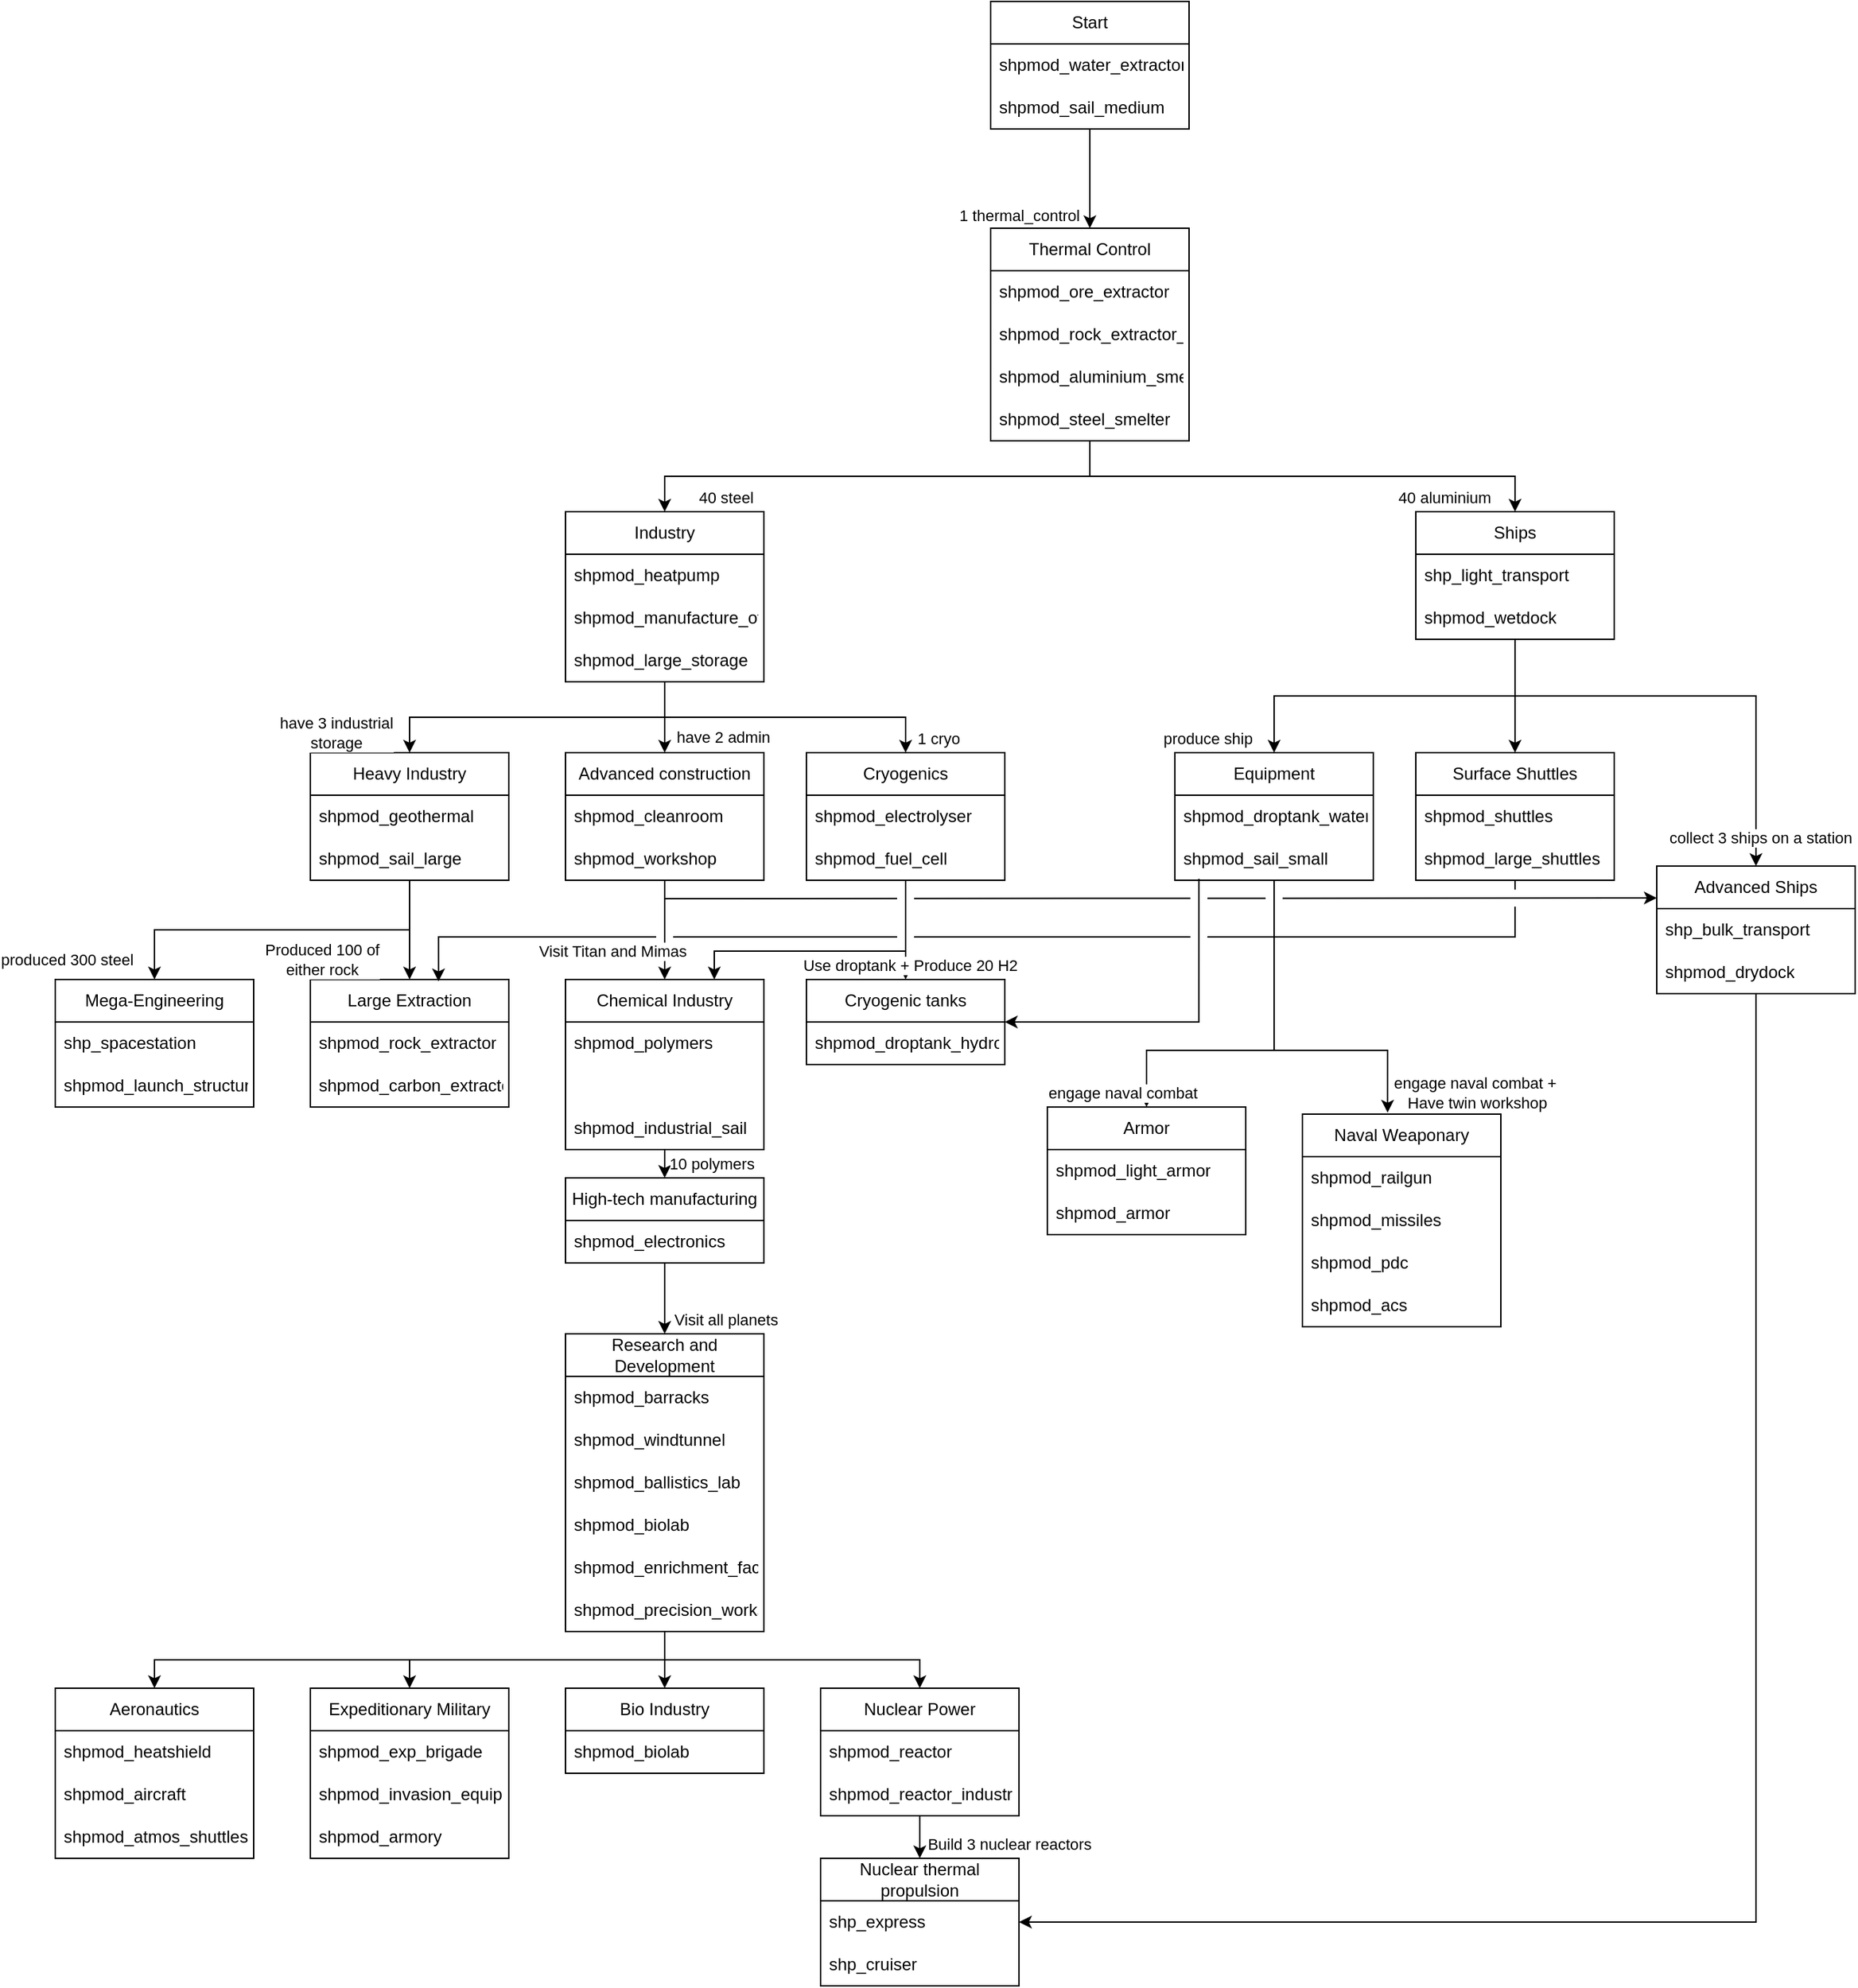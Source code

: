 <mxfile version="24.7.8">
  <diagram name="Page-1" id="sICohbgbsp6g4xrvPl1Z">
    <mxGraphModel dx="2282" dy="1473" grid="1" gridSize="10" guides="1" tooltips="1" connect="1" arrows="1" fold="1" page="1" pageScale="1" pageWidth="1654" pageHeight="2336" math="0" shadow="0">
      <root>
        <mxCell id="0" />
        <mxCell id="1" parent="0" />
        <mxCell id="keFB2HzAeQSh-l3yCjFL-50" style="edgeStyle=orthogonalEdgeStyle;rounded=0;orthogonalLoop=1;jettySize=auto;html=1;exitX=0.5;exitY=1;exitDx=0;exitDy=0;entryX=0.5;entryY=0;entryDx=0;entryDy=0;" parent="1" source="keFB2HzAeQSh-l3yCjFL-22" target="keFB2HzAeQSh-l3yCjFL-46" edge="1">
          <mxGeometry relative="1" as="geometry" />
        </mxCell>
        <mxCell id="keFB2HzAeQSh-l3yCjFL-109" style="edgeStyle=orthogonalEdgeStyle;rounded=0;orthogonalLoop=1;jettySize=auto;html=1;exitX=0.5;exitY=1;exitDx=0;exitDy=0;entryX=0.75;entryY=0;entryDx=0;entryDy=0;" parent="1" source="keFB2HzAeQSh-l3yCjFL-22" target="keFB2HzAeQSh-l3yCjFL-90" edge="1">
          <mxGeometry relative="1" as="geometry">
            <Array as="points">
              <mxPoint x="760" y="710" />
              <mxPoint x="625" y="710" />
            </Array>
          </mxGeometry>
        </mxCell>
        <mxCell id="keFB2HzAeQSh-l3yCjFL-52" style="edgeStyle=orthogonalEdgeStyle;rounded=0;orthogonalLoop=1;jettySize=auto;html=1;exitX=0.121;exitY=0.967;exitDx=0;exitDy=0;entryX=1;entryY=0.5;entryDx=0;entryDy=0;jumpStyle=gap;jumpSize=12;exitPerimeter=0;" parent="1" source="keFB2HzAeQSh-l3yCjFL-40" target="keFB2HzAeQSh-l3yCjFL-46" edge="1">
          <mxGeometry relative="1" as="geometry" />
        </mxCell>
        <mxCell id="keFB2HzAeQSh-l3yCjFL-80" style="edgeStyle=orthogonalEdgeStyle;rounded=0;orthogonalLoop=1;jettySize=auto;html=1;exitX=0.5;exitY=1;exitDx=0;exitDy=0;entryX=0.429;entryY=-0.007;entryDx=0;entryDy=0;entryPerimeter=0;" parent="1" source="keFB2HzAeQSh-l3yCjFL-37" target="keFB2HzAeQSh-l3yCjFL-67" edge="1">
          <mxGeometry relative="1" as="geometry">
            <Array as="points">
              <mxPoint x="1020" y="780" />
              <mxPoint x="1100" y="780" />
            </Array>
          </mxGeometry>
        </mxCell>
        <mxCell id="keFB2HzAeQSh-l3yCjFL-20" style="edgeStyle=orthogonalEdgeStyle;rounded=0;orthogonalLoop=1;jettySize=auto;html=1;exitX=0.5;exitY=1;exitDx=0;exitDy=0;entryX=0.5;entryY=0;entryDx=0;entryDy=0;" parent="1" source="keFB2HzAeQSh-l3yCjFL-2" target="keFB2HzAeQSh-l3yCjFL-11" edge="1">
          <mxGeometry relative="1" as="geometry" />
        </mxCell>
        <mxCell id="keFB2HzAeQSh-l3yCjFL-21" style="edgeStyle=orthogonalEdgeStyle;rounded=0;orthogonalLoop=1;jettySize=auto;html=1;exitX=0.5;exitY=1;exitDx=0;exitDy=0;entryX=0.5;entryY=0;entryDx=0;entryDy=0;" parent="1" source="keFB2HzAeQSh-l3yCjFL-2" target="keFB2HzAeQSh-l3yCjFL-16" edge="1">
          <mxGeometry relative="1" as="geometry" />
        </mxCell>
        <mxCell id="keFB2HzAeQSh-l3yCjFL-2" value="&lt;div&gt;Thermal Control&lt;/div&gt;" style="swimlane;fontStyle=0;childLayout=stackLayout;horizontal=1;startSize=30;horizontalStack=0;resizeParent=1;resizeParentMax=0;resizeLast=0;collapsible=1;marginBottom=0;whiteSpace=wrap;html=1;" parent="1" vertex="1">
          <mxGeometry x="820" y="200" width="140" height="150" as="geometry" />
        </mxCell>
        <mxCell id="keFB2HzAeQSh-l3yCjFL-3" value="shpmod_ore_extractor" style="text;strokeColor=none;fillColor=none;align=left;verticalAlign=middle;spacingLeft=4;spacingRight=4;overflow=hidden;points=[[0,0.5],[1,0.5]];portConstraint=eastwest;rotatable=0;whiteSpace=wrap;html=1;" parent="keFB2HzAeQSh-l3yCjFL-2" vertex="1">
          <mxGeometry y="30" width="140" height="30" as="geometry" />
        </mxCell>
        <mxCell id="keFB2HzAeQSh-l3yCjFL-4" value="shpmod_rock_extractor_primitive" style="text;strokeColor=none;fillColor=none;align=left;verticalAlign=middle;spacingLeft=4;spacingRight=4;overflow=hidden;points=[[0,0.5],[1,0.5]];portConstraint=eastwest;rotatable=0;whiteSpace=wrap;html=1;" parent="keFB2HzAeQSh-l3yCjFL-2" vertex="1">
          <mxGeometry y="60" width="140" height="30" as="geometry" />
        </mxCell>
        <mxCell id="keFB2HzAeQSh-l3yCjFL-5" value="shpmod_aluminium_smelter" style="text;strokeColor=none;fillColor=none;align=left;verticalAlign=middle;spacingLeft=4;spacingRight=4;overflow=hidden;points=[[0,0.5],[1,0.5]];portConstraint=eastwest;rotatable=0;whiteSpace=wrap;html=1;" parent="keFB2HzAeQSh-l3yCjFL-2" vertex="1">
          <mxGeometry y="90" width="140" height="30" as="geometry" />
        </mxCell>
        <mxCell id="keFB2HzAeQSh-l3yCjFL-15" value="shpmod_steel_smelter" style="text;strokeColor=none;fillColor=none;align=left;verticalAlign=middle;spacingLeft=4;spacingRight=4;overflow=hidden;points=[[0,0.5],[1,0.5]];portConstraint=eastwest;rotatable=0;whiteSpace=wrap;html=1;" parent="keFB2HzAeQSh-l3yCjFL-2" vertex="1">
          <mxGeometry y="120" width="140" height="30" as="geometry" />
        </mxCell>
        <mxCell id="keFB2HzAeQSh-l3yCjFL-10" style="edgeStyle=orthogonalEdgeStyle;rounded=0;orthogonalLoop=1;jettySize=auto;html=1;exitX=0.5;exitY=1;exitDx=0;exitDy=0;entryX=0.5;entryY=0;entryDx=0;entryDy=0;" parent="1" source="keFB2HzAeQSh-l3yCjFL-6" target="keFB2HzAeQSh-l3yCjFL-2" edge="1">
          <mxGeometry relative="1" as="geometry" />
        </mxCell>
        <mxCell id="9tYFpHOKv4lRxyuleGup-1" value="1 thermal_control" style="edgeLabel;html=1;align=center;verticalAlign=middle;resizable=0;points=[];" parent="keFB2HzAeQSh-l3yCjFL-10" vertex="1" connectable="0">
          <mxGeometry x="-0.335" relative="1" as="geometry">
            <mxPoint x="-50" y="37" as="offset" />
          </mxGeometry>
        </mxCell>
        <mxCell id="keFB2HzAeQSh-l3yCjFL-6" value="Start" style="swimlane;fontStyle=0;childLayout=stackLayout;horizontal=1;startSize=30;horizontalStack=0;resizeParent=1;resizeParentMax=0;resizeLast=0;collapsible=1;marginBottom=0;whiteSpace=wrap;html=1;" parent="1" vertex="1">
          <mxGeometry x="820" y="40" width="140" height="90" as="geometry" />
        </mxCell>
        <mxCell id="keFB2HzAeQSh-l3yCjFL-7" value="shpmod_water_extractor" style="text;strokeColor=none;fillColor=none;align=left;verticalAlign=middle;spacingLeft=4;spacingRight=4;overflow=hidden;points=[[0,0.5],[1,0.5]];portConstraint=eastwest;rotatable=0;whiteSpace=wrap;html=1;" parent="keFB2HzAeQSh-l3yCjFL-6" vertex="1">
          <mxGeometry y="30" width="140" height="30" as="geometry" />
        </mxCell>
        <mxCell id="keFB2HzAeQSh-l3yCjFL-8" value="shpmod_sail_medium" style="text;strokeColor=none;fillColor=none;align=left;verticalAlign=middle;spacingLeft=4;spacingRight=4;overflow=hidden;points=[[0,0.5],[1,0.5]];portConstraint=eastwest;rotatable=0;whiteSpace=wrap;html=1;" parent="keFB2HzAeQSh-l3yCjFL-6" vertex="1">
          <mxGeometry y="60" width="140" height="30" as="geometry" />
        </mxCell>
        <mxCell id="keFB2HzAeQSh-l3yCjFL-26" style="edgeStyle=orthogonalEdgeStyle;rounded=0;orthogonalLoop=1;jettySize=auto;html=1;exitX=0.5;exitY=1;exitDx=0;exitDy=0;entryX=0.5;entryY=0;entryDx=0;entryDy=0;" parent="1" source="keFB2HzAeQSh-l3yCjFL-11" target="keFB2HzAeQSh-l3yCjFL-22" edge="1">
          <mxGeometry relative="1" as="geometry" />
        </mxCell>
        <mxCell id="keFB2HzAeQSh-l3yCjFL-31" style="edgeStyle=orthogonalEdgeStyle;rounded=0;orthogonalLoop=1;jettySize=auto;html=1;exitX=0.5;exitY=1;exitDx=0;exitDy=0;entryX=0.5;entryY=0;entryDx=0;entryDy=0;" parent="1" source="keFB2HzAeQSh-l3yCjFL-11" target="keFB2HzAeQSh-l3yCjFL-27" edge="1">
          <mxGeometry relative="1" as="geometry" />
        </mxCell>
        <mxCell id="keFB2HzAeQSh-l3yCjFL-36" style="edgeStyle=orthogonalEdgeStyle;rounded=0;orthogonalLoop=1;jettySize=auto;html=1;exitX=0.5;exitY=1;exitDx=0;exitDy=0;entryX=0.5;entryY=0;entryDx=0;entryDy=0;" parent="1" source="keFB2HzAeQSh-l3yCjFL-11" target="keFB2HzAeQSh-l3yCjFL-32" edge="1">
          <mxGeometry relative="1" as="geometry" />
        </mxCell>
        <mxCell id="keFB2HzAeQSh-l3yCjFL-11" value="Industry" style="swimlane;fontStyle=0;childLayout=stackLayout;horizontal=1;startSize=30;horizontalStack=0;resizeParent=1;resizeParentMax=0;resizeLast=0;collapsible=1;marginBottom=0;whiteSpace=wrap;html=1;" parent="1" vertex="1">
          <mxGeometry x="520" y="400" width="140" height="120" as="geometry" />
        </mxCell>
        <mxCell id="keFB2HzAeQSh-l3yCjFL-12" value="shpmod_heatpump" style="text;strokeColor=none;fillColor=none;align=left;verticalAlign=middle;spacingLeft=4;spacingRight=4;overflow=hidden;points=[[0,0.5],[1,0.5]];portConstraint=eastwest;rotatable=0;whiteSpace=wrap;html=1;" parent="keFB2HzAeQSh-l3yCjFL-11" vertex="1">
          <mxGeometry y="30" width="140" height="30" as="geometry" />
        </mxCell>
        <mxCell id="keFB2HzAeQSh-l3yCjFL-13" value="shpmod_manufacture_offices" style="text;strokeColor=none;fillColor=none;align=left;verticalAlign=middle;spacingLeft=4;spacingRight=4;overflow=hidden;points=[[0,0.5],[1,0.5]];portConstraint=eastwest;rotatable=0;whiteSpace=wrap;html=1;" parent="keFB2HzAeQSh-l3yCjFL-11" vertex="1">
          <mxGeometry y="60" width="140" height="30" as="geometry" />
        </mxCell>
        <mxCell id="keFB2HzAeQSh-l3yCjFL-14" value="shpmod_large_storage" style="text;strokeColor=none;fillColor=none;align=left;verticalAlign=middle;spacingLeft=4;spacingRight=4;overflow=hidden;points=[[0,0.5],[1,0.5]];portConstraint=eastwest;rotatable=0;whiteSpace=wrap;html=1;" parent="keFB2HzAeQSh-l3yCjFL-11" vertex="1">
          <mxGeometry y="90" width="140" height="30" as="geometry" />
        </mxCell>
        <mxCell id="keFB2HzAeQSh-l3yCjFL-41" style="edgeStyle=orthogonalEdgeStyle;rounded=0;orthogonalLoop=1;jettySize=auto;html=1;exitX=0.5;exitY=1;exitDx=0;exitDy=0;entryX=0.5;entryY=0;entryDx=0;entryDy=0;" parent="1" source="keFB2HzAeQSh-l3yCjFL-16" target="keFB2HzAeQSh-l3yCjFL-37" edge="1">
          <mxGeometry relative="1" as="geometry" />
        </mxCell>
        <mxCell id="keFB2HzAeQSh-l3yCjFL-45" style="edgeStyle=orthogonalEdgeStyle;rounded=0;orthogonalLoop=1;jettySize=auto;html=1;exitX=0.5;exitY=1;exitDx=0;exitDy=0;entryX=0.5;entryY=0;entryDx=0;entryDy=0;" parent="1" source="keFB2HzAeQSh-l3yCjFL-16" target="keFB2HzAeQSh-l3yCjFL-42" edge="1">
          <mxGeometry relative="1" as="geometry" />
        </mxCell>
        <mxCell id="keFB2HzAeQSh-l3yCjFL-56" style="edgeStyle=orthogonalEdgeStyle;rounded=0;orthogonalLoop=1;jettySize=auto;html=1;exitX=0.5;exitY=1;exitDx=0;exitDy=0;entryX=0.5;entryY=0;entryDx=0;entryDy=0;" parent="1" source="keFB2HzAeQSh-l3yCjFL-16" target="keFB2HzAeQSh-l3yCjFL-53" edge="1">
          <mxGeometry relative="1" as="geometry">
            <Array as="points">
              <mxPoint x="1190" y="530" />
              <mxPoint x="1360" y="530" />
            </Array>
          </mxGeometry>
        </mxCell>
        <mxCell id="keFB2HzAeQSh-l3yCjFL-16" value="Ships" style="swimlane;fontStyle=0;childLayout=stackLayout;horizontal=1;startSize=30;horizontalStack=0;resizeParent=1;resizeParentMax=0;resizeLast=0;collapsible=1;marginBottom=0;whiteSpace=wrap;html=1;" parent="1" vertex="1">
          <mxGeometry x="1120" y="400" width="140" height="90" as="geometry" />
        </mxCell>
        <mxCell id="keFB2HzAeQSh-l3yCjFL-17" value="shp_light_transport" style="text;strokeColor=none;fillColor=none;align=left;verticalAlign=middle;spacingLeft=4;spacingRight=4;overflow=hidden;points=[[0,0.5],[1,0.5]];portConstraint=eastwest;rotatable=0;whiteSpace=wrap;html=1;" parent="keFB2HzAeQSh-l3yCjFL-16" vertex="1">
          <mxGeometry y="30" width="140" height="30" as="geometry" />
        </mxCell>
        <mxCell id="keFB2HzAeQSh-l3yCjFL-18" value="shpmod_wetdock" style="text;strokeColor=none;fillColor=none;align=left;verticalAlign=middle;spacingLeft=4;spacingRight=4;overflow=hidden;points=[[0,0.5],[1,0.5]];portConstraint=eastwest;rotatable=0;whiteSpace=wrap;html=1;" parent="keFB2HzAeQSh-l3yCjFL-16" vertex="1">
          <mxGeometry y="60" width="140" height="30" as="geometry" />
        </mxCell>
        <mxCell id="keFB2HzAeQSh-l3yCjFL-22" value="Cryogenics" style="swimlane;fontStyle=0;childLayout=stackLayout;horizontal=1;startSize=30;horizontalStack=0;resizeParent=1;resizeParentMax=0;resizeLast=0;collapsible=1;marginBottom=0;whiteSpace=wrap;html=1;" parent="1" vertex="1">
          <mxGeometry x="690" y="570" width="140" height="90" as="geometry" />
        </mxCell>
        <mxCell id="keFB2HzAeQSh-l3yCjFL-23" value="shpmod_electrolyser" style="text;strokeColor=none;fillColor=none;align=left;verticalAlign=middle;spacingLeft=4;spacingRight=4;overflow=hidden;points=[[0,0.5],[1,0.5]];portConstraint=eastwest;rotatable=0;whiteSpace=wrap;html=1;" parent="keFB2HzAeQSh-l3yCjFL-22" vertex="1">
          <mxGeometry y="30" width="140" height="30" as="geometry" />
        </mxCell>
        <mxCell id="keFB2HzAeQSh-l3yCjFL-24" value="shpmod_fuel_cell" style="text;strokeColor=none;fillColor=none;align=left;verticalAlign=middle;spacingLeft=4;spacingRight=4;overflow=hidden;points=[[0,0.5],[1,0.5]];portConstraint=eastwest;rotatable=0;whiteSpace=wrap;html=1;" parent="keFB2HzAeQSh-l3yCjFL-22" vertex="1">
          <mxGeometry y="60" width="140" height="30" as="geometry" />
        </mxCell>
        <mxCell id="keFB2HzAeQSh-l3yCjFL-95" style="edgeStyle=orthogonalEdgeStyle;rounded=0;orthogonalLoop=1;jettySize=auto;html=1;exitX=0.5;exitY=1;exitDx=0;exitDy=0;" parent="1" source="keFB2HzAeQSh-l3yCjFL-27" target="keFB2HzAeQSh-l3yCjFL-90" edge="1">
          <mxGeometry relative="1" as="geometry" />
        </mxCell>
        <mxCell id="keFB2HzAeQSh-l3yCjFL-110" style="edgeStyle=orthogonalEdgeStyle;rounded=0;orthogonalLoop=1;jettySize=auto;html=1;exitX=0.5;exitY=1;exitDx=0;exitDy=0;entryX=0;entryY=0.25;entryDx=0;entryDy=0;jumpSize=12;jumpStyle=gap;" parent="1" source="keFB2HzAeQSh-l3yCjFL-27" target="keFB2HzAeQSh-l3yCjFL-53" edge="1">
          <mxGeometry relative="1" as="geometry">
            <Array as="points">
              <mxPoint x="590" y="673" />
              <mxPoint x="975" y="673" />
            </Array>
          </mxGeometry>
        </mxCell>
        <mxCell id="keFB2HzAeQSh-l3yCjFL-27" value="Advanced construction" style="swimlane;fontStyle=0;childLayout=stackLayout;horizontal=1;startSize=30;horizontalStack=0;resizeParent=1;resizeParentMax=0;resizeLast=0;collapsible=1;marginBottom=0;whiteSpace=wrap;html=1;" parent="1" vertex="1">
          <mxGeometry x="520" y="570" width="140" height="90" as="geometry" />
        </mxCell>
        <mxCell id="keFB2HzAeQSh-l3yCjFL-28" value="shpmod_cleanroom" style="text;strokeColor=none;fillColor=none;align=left;verticalAlign=middle;spacingLeft=4;spacingRight=4;overflow=hidden;points=[[0,0.5],[1,0.5]];portConstraint=eastwest;rotatable=0;whiteSpace=wrap;html=1;" parent="keFB2HzAeQSh-l3yCjFL-27" vertex="1">
          <mxGeometry y="30" width="140" height="30" as="geometry" />
        </mxCell>
        <mxCell id="keFB2HzAeQSh-l3yCjFL-29" value="shpmod_workshop" style="text;strokeColor=none;fillColor=none;align=left;verticalAlign=middle;spacingLeft=4;spacingRight=4;overflow=hidden;points=[[0,0.5],[1,0.5]];portConstraint=eastwest;rotatable=0;whiteSpace=wrap;html=1;" parent="keFB2HzAeQSh-l3yCjFL-27" vertex="1">
          <mxGeometry y="60" width="140" height="30" as="geometry" />
        </mxCell>
        <mxCell id="keFB2HzAeQSh-l3yCjFL-102" style="edgeStyle=orthogonalEdgeStyle;rounded=0;orthogonalLoop=1;jettySize=auto;html=1;exitX=0.5;exitY=1;exitDx=0;exitDy=0;entryX=0.5;entryY=0;entryDx=0;entryDy=0;" parent="1" source="keFB2HzAeQSh-l3yCjFL-32" target="keFB2HzAeQSh-l3yCjFL-99" edge="1">
          <mxGeometry relative="1" as="geometry" />
        </mxCell>
        <mxCell id="keFB2HzAeQSh-l3yCjFL-106" style="edgeStyle=orthogonalEdgeStyle;rounded=0;orthogonalLoop=1;jettySize=auto;html=1;exitX=0.5;exitY=1;exitDx=0;exitDy=0;entryX=0.5;entryY=0;entryDx=0;entryDy=0;" parent="1" source="keFB2HzAeQSh-l3yCjFL-32" target="keFB2HzAeQSh-l3yCjFL-103" edge="1">
          <mxGeometry relative="1" as="geometry" />
        </mxCell>
        <mxCell id="keFB2HzAeQSh-l3yCjFL-32" value="Heavy Industry" style="swimlane;fontStyle=0;childLayout=stackLayout;horizontal=1;startSize=30;horizontalStack=0;resizeParent=1;resizeParentMax=0;resizeLast=0;collapsible=1;marginBottom=0;whiteSpace=wrap;html=1;" parent="1" vertex="1">
          <mxGeometry x="340" y="570" width="140" height="90" as="geometry" />
        </mxCell>
        <mxCell id="keFB2HzAeQSh-l3yCjFL-33" value="shpmod_geothermal" style="text;strokeColor=none;fillColor=none;align=left;verticalAlign=middle;spacingLeft=4;spacingRight=4;overflow=hidden;points=[[0,0.5],[1,0.5]];portConstraint=eastwest;rotatable=0;whiteSpace=wrap;html=1;" parent="keFB2HzAeQSh-l3yCjFL-32" vertex="1">
          <mxGeometry y="30" width="140" height="30" as="geometry" />
        </mxCell>
        <mxCell id="keFB2HzAeQSh-l3yCjFL-34" value="shpmod_sail_large" style="text;strokeColor=none;fillColor=none;align=left;verticalAlign=middle;spacingLeft=4;spacingRight=4;overflow=hidden;points=[[0,0.5],[1,0.5]];portConstraint=eastwest;rotatable=0;whiteSpace=wrap;html=1;" parent="keFB2HzAeQSh-l3yCjFL-32" vertex="1">
          <mxGeometry y="60" width="140" height="30" as="geometry" />
        </mxCell>
        <mxCell id="keFB2HzAeQSh-l3yCjFL-37" value="Equipment" style="swimlane;fontStyle=0;childLayout=stackLayout;horizontal=1;startSize=30;horizontalStack=0;resizeParent=1;resizeParentMax=0;resizeLast=0;collapsible=1;marginBottom=0;whiteSpace=wrap;html=1;" parent="1" vertex="1">
          <mxGeometry x="950" y="570" width="140" height="90" as="geometry">
            <mxRectangle x="610" y="590" width="100" height="30" as="alternateBounds" />
          </mxGeometry>
        </mxCell>
        <mxCell id="keFB2HzAeQSh-l3yCjFL-38" value="shpmod_droptank_water" style="text;strokeColor=none;fillColor=none;align=left;verticalAlign=middle;spacingLeft=4;spacingRight=4;overflow=hidden;points=[[0,0.5],[1,0.5]];portConstraint=eastwest;rotatable=0;whiteSpace=wrap;html=1;" parent="keFB2HzAeQSh-l3yCjFL-37" vertex="1">
          <mxGeometry y="30" width="140" height="30" as="geometry" />
        </mxCell>
        <mxCell id="keFB2HzAeQSh-l3yCjFL-40" value="shpmod_sail_small" style="text;strokeColor=none;fillColor=none;align=left;verticalAlign=middle;spacingLeft=4;spacingRight=4;overflow=hidden;points=[[0,0.5],[1,0.5]];portConstraint=eastwest;rotatable=0;whiteSpace=wrap;html=1;" parent="keFB2HzAeQSh-l3yCjFL-37" vertex="1">
          <mxGeometry y="60" width="140" height="30" as="geometry" />
        </mxCell>
        <mxCell id="keFB2HzAeQSh-l3yCjFL-42" value="Surface Shuttles" style="swimlane;fontStyle=0;childLayout=stackLayout;horizontal=1;startSize=30;horizontalStack=0;resizeParent=1;resizeParentMax=0;resizeLast=0;collapsible=1;marginBottom=0;whiteSpace=wrap;html=1;" parent="1" vertex="1">
          <mxGeometry x="1120" y="570" width="140" height="90" as="geometry" />
        </mxCell>
        <mxCell id="keFB2HzAeQSh-l3yCjFL-43" value="shpmod_shuttles" style="text;strokeColor=none;fillColor=none;align=left;verticalAlign=middle;spacingLeft=4;spacingRight=4;overflow=hidden;points=[[0,0.5],[1,0.5]];portConstraint=eastwest;rotatable=0;whiteSpace=wrap;html=1;" parent="keFB2HzAeQSh-l3yCjFL-42" vertex="1">
          <mxGeometry y="30" width="140" height="30" as="geometry" />
        </mxCell>
        <mxCell id="aCe4N9a8sD5g56wQnAs4-1" value="shpmod_large_shuttles" style="text;strokeColor=none;fillColor=none;align=left;verticalAlign=middle;spacingLeft=4;spacingRight=4;overflow=hidden;points=[[0,0.5],[1,0.5]];portConstraint=eastwest;rotatable=0;whiteSpace=wrap;html=1;" parent="keFB2HzAeQSh-l3yCjFL-42" vertex="1">
          <mxGeometry y="60" width="140" height="30" as="geometry" />
        </mxCell>
        <mxCell id="keFB2HzAeQSh-l3yCjFL-46" value="Cryogenic tanks" style="swimlane;fontStyle=0;childLayout=stackLayout;horizontal=1;startSize=30;horizontalStack=0;resizeParent=1;resizeParentMax=0;resizeLast=0;collapsible=1;marginBottom=0;whiteSpace=wrap;html=1;" parent="1" vertex="1">
          <mxGeometry x="690" y="730" width="140" height="60" as="geometry" />
        </mxCell>
        <mxCell id="keFB2HzAeQSh-l3yCjFL-49" value="shpmod_droptank_hydrogen" style="text;strokeColor=none;fillColor=none;align=left;verticalAlign=middle;spacingLeft=4;spacingRight=4;overflow=hidden;points=[[0,0.5],[1,0.5]];portConstraint=eastwest;rotatable=0;whiteSpace=wrap;html=1;" parent="keFB2HzAeQSh-l3yCjFL-46" vertex="1">
          <mxGeometry y="30" width="140" height="30" as="geometry" />
        </mxCell>
        <mxCell id="keFB2HzAeQSh-l3yCjFL-137" style="edgeStyle=orthogonalEdgeStyle;rounded=0;orthogonalLoop=1;jettySize=auto;html=1;exitX=0.5;exitY=1;exitDx=0;exitDy=0;entryX=1;entryY=0.5;entryDx=0;entryDy=0;" parent="1" source="keFB2HzAeQSh-l3yCjFL-53" target="keFB2HzAeQSh-l3yCjFL-113" edge="1">
          <mxGeometry relative="1" as="geometry">
            <mxPoint x="1310" y="1071.791" as="targetPoint" />
          </mxGeometry>
        </mxCell>
        <mxCell id="keFB2HzAeQSh-l3yCjFL-53" value="Advanced Ships" style="swimlane;fontStyle=0;childLayout=stackLayout;horizontal=1;startSize=30;horizontalStack=0;resizeParent=1;resizeParentMax=0;resizeLast=0;collapsible=1;marginBottom=0;whiteSpace=wrap;html=1;" parent="1" vertex="1">
          <mxGeometry x="1290" y="650" width="140" height="90" as="geometry" />
        </mxCell>
        <mxCell id="keFB2HzAeQSh-l3yCjFL-54" value="shp_bulk_transport" style="text;strokeColor=none;fillColor=none;align=left;verticalAlign=middle;spacingLeft=4;spacingRight=4;overflow=hidden;points=[[0,0.5],[1,0.5]];portConstraint=eastwest;rotatable=0;whiteSpace=wrap;html=1;" parent="keFB2HzAeQSh-l3yCjFL-53" vertex="1">
          <mxGeometry y="30" width="140" height="30" as="geometry" />
        </mxCell>
        <mxCell id="keFB2HzAeQSh-l3yCjFL-55" value="shpmod_drydock" style="text;strokeColor=none;fillColor=none;align=left;verticalAlign=middle;spacingLeft=4;spacingRight=4;overflow=hidden;points=[[0,0.5],[1,0.5]];portConstraint=eastwest;rotatable=0;whiteSpace=wrap;html=1;" parent="keFB2HzAeQSh-l3yCjFL-53" vertex="1">
          <mxGeometry y="60" width="140" height="30" as="geometry" />
        </mxCell>
        <mxCell id="keFB2HzAeQSh-l3yCjFL-58" value="Aeronautics" style="swimlane;fontStyle=0;childLayout=stackLayout;horizontal=1;startSize=30;horizontalStack=0;resizeParent=1;resizeParentMax=0;resizeLast=0;collapsible=1;marginBottom=0;whiteSpace=wrap;html=1;" parent="1" vertex="1">
          <mxGeometry x="160" y="1230" width="140" height="120" as="geometry" />
        </mxCell>
        <mxCell id="keFB2HzAeQSh-l3yCjFL-59" value="shpmod_heatshield" style="text;strokeColor=none;fillColor=none;align=left;verticalAlign=middle;spacingLeft=4;spacingRight=4;overflow=hidden;points=[[0,0.5],[1,0.5]];portConstraint=eastwest;rotatable=0;whiteSpace=wrap;html=1;" parent="keFB2HzAeQSh-l3yCjFL-58" vertex="1">
          <mxGeometry y="30" width="140" height="30" as="geometry" />
        </mxCell>
        <mxCell id="keFB2HzAeQSh-l3yCjFL-60" value="shpmod_aircraft" style="text;strokeColor=none;fillColor=none;align=left;verticalAlign=middle;spacingLeft=4;spacingRight=4;overflow=hidden;points=[[0,0.5],[1,0.5]];portConstraint=eastwest;rotatable=0;whiteSpace=wrap;html=1;" parent="keFB2HzAeQSh-l3yCjFL-58" vertex="1">
          <mxGeometry y="60" width="140" height="30" as="geometry" />
        </mxCell>
        <mxCell id="keFB2HzAeQSh-l3yCjFL-62" value="shpmod_atmos_shuttles" style="text;strokeColor=none;fillColor=none;align=left;verticalAlign=middle;spacingLeft=4;spacingRight=4;overflow=hidden;points=[[0,0.5],[1,0.5]];portConstraint=eastwest;rotatable=0;whiteSpace=wrap;html=1;" parent="keFB2HzAeQSh-l3yCjFL-58" vertex="1">
          <mxGeometry y="90" width="140" height="30" as="geometry" />
        </mxCell>
        <mxCell id="keFB2HzAeQSh-l3yCjFL-63" value="Expeditionary Military" style="swimlane;fontStyle=0;childLayout=stackLayout;horizontal=1;startSize=30;horizontalStack=0;resizeParent=1;resizeParentMax=0;resizeLast=0;collapsible=1;marginBottom=0;whiteSpace=wrap;html=1;" parent="1" vertex="1">
          <mxGeometry x="340" y="1230" width="140" height="120" as="geometry" />
        </mxCell>
        <mxCell id="keFB2HzAeQSh-l3yCjFL-64" value="shpmod_exp_brigade" style="text;strokeColor=none;fillColor=none;align=left;verticalAlign=middle;spacingLeft=4;spacingRight=4;overflow=hidden;points=[[0,0.5],[1,0.5]];portConstraint=eastwest;rotatable=0;whiteSpace=wrap;html=1;" parent="keFB2HzAeQSh-l3yCjFL-63" vertex="1">
          <mxGeometry y="30" width="140" height="30" as="geometry" />
        </mxCell>
        <mxCell id="keFB2HzAeQSh-l3yCjFL-65" value="shpmod_invasion_equipment" style="text;strokeColor=none;fillColor=none;align=left;verticalAlign=middle;spacingLeft=4;spacingRight=4;overflow=hidden;points=[[0,0.5],[1,0.5]];portConstraint=eastwest;rotatable=0;whiteSpace=wrap;html=1;" parent="keFB2HzAeQSh-l3yCjFL-63" vertex="1">
          <mxGeometry y="60" width="140" height="30" as="geometry" />
        </mxCell>
        <mxCell id="keFB2HzAeQSh-l3yCjFL-66" value="shpmod_armory" style="text;strokeColor=none;fillColor=none;align=left;verticalAlign=middle;spacingLeft=4;spacingRight=4;overflow=hidden;points=[[0,0.5],[1,0.5]];portConstraint=eastwest;rotatable=0;whiteSpace=wrap;html=1;" parent="keFB2HzAeQSh-l3yCjFL-63" vertex="1">
          <mxGeometry y="90" width="140" height="30" as="geometry" />
        </mxCell>
        <mxCell id="keFB2HzAeQSh-l3yCjFL-67" value="Naval Weaponary" style="swimlane;fontStyle=0;childLayout=stackLayout;horizontal=1;startSize=30;horizontalStack=0;resizeParent=1;resizeParentMax=0;resizeLast=0;collapsible=1;marginBottom=0;whiteSpace=wrap;html=1;" parent="1" vertex="1">
          <mxGeometry x="1040" y="825" width="140" height="150" as="geometry" />
        </mxCell>
        <mxCell id="keFB2HzAeQSh-l3yCjFL-68" value="shpmod_railgun" style="text;strokeColor=none;fillColor=none;align=left;verticalAlign=middle;spacingLeft=4;spacingRight=4;overflow=hidden;points=[[0,0.5],[1,0.5]];portConstraint=eastwest;rotatable=0;whiteSpace=wrap;html=1;" parent="keFB2HzAeQSh-l3yCjFL-67" vertex="1">
          <mxGeometry y="30" width="140" height="30" as="geometry" />
        </mxCell>
        <mxCell id="keFB2HzAeQSh-l3yCjFL-69" value="shpmod_missiles" style="text;strokeColor=none;fillColor=none;align=left;verticalAlign=middle;spacingLeft=4;spacingRight=4;overflow=hidden;points=[[0,0.5],[1,0.5]];portConstraint=eastwest;rotatable=0;whiteSpace=wrap;html=1;" parent="keFB2HzAeQSh-l3yCjFL-67" vertex="1">
          <mxGeometry y="60" width="140" height="30" as="geometry" />
        </mxCell>
        <mxCell id="keFB2HzAeQSh-l3yCjFL-70" value="shpmod_pdc" style="text;strokeColor=none;fillColor=none;align=left;verticalAlign=middle;spacingLeft=4;spacingRight=4;overflow=hidden;points=[[0,0.5],[1,0.5]];portConstraint=eastwest;rotatable=0;whiteSpace=wrap;html=1;" parent="keFB2HzAeQSh-l3yCjFL-67" vertex="1">
          <mxGeometry y="90" width="140" height="30" as="geometry" />
        </mxCell>
        <mxCell id="keFB2HzAeQSh-l3yCjFL-71" value="shpmod_acs" style="text;strokeColor=none;fillColor=none;align=left;verticalAlign=middle;spacingLeft=4;spacingRight=4;overflow=hidden;points=[[0,0.5],[1,0.5]];portConstraint=eastwest;rotatable=0;whiteSpace=wrap;html=1;" parent="keFB2HzAeQSh-l3yCjFL-67" vertex="1">
          <mxGeometry y="120" width="140" height="30" as="geometry" />
        </mxCell>
        <mxCell id="keFB2HzAeQSh-l3yCjFL-72" value="Armor" style="swimlane;fontStyle=0;childLayout=stackLayout;horizontal=1;startSize=30;horizontalStack=0;resizeParent=1;resizeParentMax=0;resizeLast=0;collapsible=1;marginBottom=0;whiteSpace=wrap;html=1;" parent="1" vertex="1">
          <mxGeometry x="860" y="820" width="140" height="90" as="geometry" />
        </mxCell>
        <mxCell id="keFB2HzAeQSh-l3yCjFL-73" value="shpmod_light_armor" style="text;strokeColor=none;fillColor=none;align=left;verticalAlign=middle;spacingLeft=4;spacingRight=4;overflow=hidden;points=[[0,0.5],[1,0.5]];portConstraint=eastwest;rotatable=0;whiteSpace=wrap;html=1;" parent="keFB2HzAeQSh-l3yCjFL-72" vertex="1">
          <mxGeometry y="30" width="140" height="30" as="geometry" />
        </mxCell>
        <mxCell id="keFB2HzAeQSh-l3yCjFL-74" value="shpmod_armor" style="text;strokeColor=none;fillColor=none;align=left;verticalAlign=middle;spacingLeft=4;spacingRight=4;overflow=hidden;points=[[0,0.5],[1,0.5]];portConstraint=eastwest;rotatable=0;whiteSpace=wrap;html=1;" parent="keFB2HzAeQSh-l3yCjFL-72" vertex="1">
          <mxGeometry y="60" width="140" height="30" as="geometry" />
        </mxCell>
        <mxCell id="keFB2HzAeQSh-l3yCjFL-123" style="edgeStyle=orthogonalEdgeStyle;rounded=0;orthogonalLoop=1;jettySize=auto;html=1;exitX=0.5;exitY=1;exitDx=0;exitDy=0;entryX=0.5;entryY=0;entryDx=0;entryDy=0;" parent="1" source="keFB2HzAeQSh-l3yCjFL-86" target="keFB2HzAeQSh-l3yCjFL-115" edge="1">
          <mxGeometry relative="1" as="geometry" />
        </mxCell>
        <mxCell id="keFB2HzAeQSh-l3yCjFL-86" value="High-tech manufacturing" style="swimlane;fontStyle=0;childLayout=stackLayout;horizontal=1;startSize=30;horizontalStack=0;resizeParent=1;resizeParentMax=0;resizeLast=0;collapsible=1;marginBottom=0;whiteSpace=wrap;html=1;" parent="1" vertex="1">
          <mxGeometry x="520" y="870" width="140" height="60" as="geometry" />
        </mxCell>
        <mxCell id="keFB2HzAeQSh-l3yCjFL-89" value="&lt;div&gt;shpmod_electronics&lt;/div&gt;" style="text;strokeColor=none;fillColor=none;align=left;verticalAlign=middle;spacingLeft=4;spacingRight=4;overflow=hidden;points=[[0,0.5],[1,0.5]];portConstraint=eastwest;rotatable=0;whiteSpace=wrap;html=1;" parent="keFB2HzAeQSh-l3yCjFL-86" vertex="1">
          <mxGeometry y="30" width="140" height="30" as="geometry" />
        </mxCell>
        <mxCell id="keFB2HzAeQSh-l3yCjFL-97" style="edgeStyle=orthogonalEdgeStyle;rounded=0;orthogonalLoop=1;jettySize=auto;html=1;exitX=0.5;exitY=1;exitDx=0;exitDy=0;entryX=0.5;entryY=0;entryDx=0;entryDy=0;" parent="1" source="keFB2HzAeQSh-l3yCjFL-90" target="keFB2HzAeQSh-l3yCjFL-86" edge="1">
          <mxGeometry relative="1" as="geometry" />
        </mxCell>
        <mxCell id="keFB2HzAeQSh-l3yCjFL-90" value="Chemical Industry" style="swimlane;fontStyle=0;childLayout=stackLayout;horizontal=1;startSize=30;horizontalStack=0;resizeParent=1;resizeParentMax=0;resizeLast=0;collapsible=1;marginBottom=0;whiteSpace=wrap;html=1;" parent="1" vertex="1">
          <mxGeometry x="520" y="730" width="140" height="120" as="geometry" />
        </mxCell>
        <mxCell id="keFB2HzAeQSh-l3yCjFL-91" value="shpmod_polymers" style="text;strokeColor=none;fillColor=none;align=left;verticalAlign=middle;spacingLeft=4;spacingRight=4;overflow=hidden;points=[[0,0.5],[1,0.5]];portConstraint=eastwest;rotatable=0;whiteSpace=wrap;html=1;" parent="keFB2HzAeQSh-l3yCjFL-90" vertex="1">
          <mxGeometry y="30" width="140" height="30" as="geometry" />
        </mxCell>
        <mxCell id="keFB2HzAeQSh-l3yCjFL-94" value="&lt;div style=&quot;line-height: 19px;&quot;&gt;&lt;span style=&quot;white-space: pre;&quot;&gt;&lt;font style=&quot;&quot; color=&quot;#ffffff&quot;&gt;shpmod_carbon_splitter&lt;/font&gt;&lt;/span&gt;&lt;br&gt;&lt;/div&gt;" style="text;strokeColor=none;fillColor=none;align=left;verticalAlign=middle;spacingLeft=4;spacingRight=4;overflow=hidden;points=[[0,0.5],[1,0.5]];portConstraint=eastwest;rotatable=0;whiteSpace=wrap;html=1;" parent="keFB2HzAeQSh-l3yCjFL-90" vertex="1">
          <mxGeometry y="60" width="140" height="30" as="geometry" />
        </mxCell>
        <mxCell id="keFB2HzAeQSh-l3yCjFL-140" value="shpmod_industrial_sail" style="text;strokeColor=none;fillColor=none;align=left;verticalAlign=middle;spacingLeft=4;spacingRight=4;overflow=hidden;points=[[0,0.5],[1,0.5]];portConstraint=eastwest;rotatable=0;whiteSpace=wrap;html=1;" parent="keFB2HzAeQSh-l3yCjFL-90" vertex="1">
          <mxGeometry y="90" width="140" height="30" as="geometry" />
        </mxCell>
        <mxCell id="keFB2HzAeQSh-l3yCjFL-99" value="Mega-Engineering" style="swimlane;fontStyle=0;childLayout=stackLayout;horizontal=1;startSize=30;horizontalStack=0;resizeParent=1;resizeParentMax=0;resizeLast=0;collapsible=1;marginBottom=0;whiteSpace=wrap;html=1;" parent="1" vertex="1">
          <mxGeometry x="160" y="730" width="140" height="90" as="geometry" />
        </mxCell>
        <mxCell id="keFB2HzAeQSh-l3yCjFL-100" value="shp_spacestation" style="text;strokeColor=none;fillColor=none;align=left;verticalAlign=middle;spacingLeft=4;spacingRight=4;overflow=hidden;points=[[0,0.5],[1,0.5]];portConstraint=eastwest;rotatable=0;whiteSpace=wrap;html=1;" parent="keFB2HzAeQSh-l3yCjFL-99" vertex="1">
          <mxGeometry y="30" width="140" height="30" as="geometry" />
        </mxCell>
        <mxCell id="keFB2HzAeQSh-l3yCjFL-101" value="shpmod_launch_structure" style="text;strokeColor=none;fillColor=none;align=left;verticalAlign=middle;spacingLeft=4;spacingRight=4;overflow=hidden;points=[[0,0.5],[1,0.5]];portConstraint=eastwest;rotatable=0;whiteSpace=wrap;html=1;" parent="keFB2HzAeQSh-l3yCjFL-99" vertex="1">
          <mxGeometry y="60" width="140" height="30" as="geometry" />
        </mxCell>
        <mxCell id="keFB2HzAeQSh-l3yCjFL-103" value="Large Extraction" style="swimlane;fontStyle=0;childLayout=stackLayout;horizontal=1;startSize=30;horizontalStack=0;resizeParent=1;resizeParentMax=0;resizeLast=0;collapsible=1;marginBottom=0;whiteSpace=wrap;html=1;" parent="1" vertex="1">
          <mxGeometry x="340" y="730" width="140" height="90" as="geometry" />
        </mxCell>
        <mxCell id="keFB2HzAeQSh-l3yCjFL-104" value="shpmod_rock_extractor" style="text;strokeColor=none;fillColor=none;align=left;verticalAlign=middle;spacingLeft=4;spacingRight=4;overflow=hidden;points=[[0,0.5],[1,0.5]];portConstraint=eastwest;rotatable=0;whiteSpace=wrap;html=1;" parent="keFB2HzAeQSh-l3yCjFL-103" vertex="1">
          <mxGeometry y="30" width="140" height="30" as="geometry" />
        </mxCell>
        <mxCell id="keFB2HzAeQSh-l3yCjFL-105" value="shpmod_carbon_extractor" style="text;strokeColor=none;fillColor=none;align=left;verticalAlign=middle;spacingLeft=4;spacingRight=4;overflow=hidden;points=[[0,0.5],[1,0.5]];portConstraint=eastwest;rotatable=0;whiteSpace=wrap;html=1;" parent="keFB2HzAeQSh-l3yCjFL-103" vertex="1">
          <mxGeometry y="60" width="140" height="30" as="geometry" />
        </mxCell>
        <mxCell id="keFB2HzAeQSh-l3yCjFL-82" style="edgeStyle=orthogonalEdgeStyle;rounded=0;orthogonalLoop=1;jettySize=auto;html=1;exitX=0.5;exitY=1;exitDx=0;exitDy=0;entryX=0.5;entryY=0;entryDx=0;entryDy=0;" parent="1" source="keFB2HzAeQSh-l3yCjFL-37" target="keFB2HzAeQSh-l3yCjFL-72" edge="1">
          <mxGeometry relative="1" as="geometry">
            <Array as="points">
              <mxPoint x="1020" y="780" />
              <mxPoint x="930" y="780" />
            </Array>
          </mxGeometry>
        </mxCell>
        <mxCell id="keFB2HzAeQSh-l3yCjFL-108" style="edgeStyle=orthogonalEdgeStyle;rounded=0;orthogonalLoop=1;jettySize=auto;html=1;exitX=0.5;exitY=1;exitDx=0;exitDy=0;entryX=0.646;entryY=0.015;entryDx=0;entryDy=0;entryPerimeter=0;jumpStyle=gap;jumpSize=12;" parent="1" source="keFB2HzAeQSh-l3yCjFL-42" target="keFB2HzAeQSh-l3yCjFL-103" edge="1">
          <mxGeometry relative="1" as="geometry">
            <mxPoint x="1110" y="680" as="targetPoint" />
            <Array as="points">
              <mxPoint x="1190" y="700" />
              <mxPoint x="430" y="700" />
            </Array>
          </mxGeometry>
        </mxCell>
        <mxCell id="keFB2HzAeQSh-l3yCjFL-112" value="Nuclear thermal propulsion" style="swimlane;fontStyle=0;childLayout=stackLayout;horizontal=1;startSize=30;horizontalStack=0;resizeParent=1;resizeParentMax=0;resizeLast=0;collapsible=1;marginBottom=0;whiteSpace=wrap;html=1;" parent="1" vertex="1">
          <mxGeometry x="700" y="1350" width="140" height="90" as="geometry">
            <mxRectangle x="360" y="1370" width="190" height="30" as="alternateBounds" />
          </mxGeometry>
        </mxCell>
        <mxCell id="keFB2HzAeQSh-l3yCjFL-113" value="shp_express" style="text;strokeColor=none;fillColor=none;align=left;verticalAlign=middle;spacingLeft=4;spacingRight=4;overflow=hidden;points=[[0,0.5],[1,0.5]];portConstraint=eastwest;rotatable=0;whiteSpace=wrap;html=1;" parent="keFB2HzAeQSh-l3yCjFL-112" vertex="1">
          <mxGeometry y="30" width="140" height="30" as="geometry" />
        </mxCell>
        <mxCell id="keFB2HzAeQSh-l3yCjFL-114" value="shp_cruiser" style="text;strokeColor=none;fillColor=none;align=left;verticalAlign=middle;spacingLeft=4;spacingRight=4;overflow=hidden;points=[[0,0.5],[1,0.5]];portConstraint=eastwest;rotatable=0;whiteSpace=wrap;html=1;" parent="keFB2HzAeQSh-l3yCjFL-112" vertex="1">
          <mxGeometry y="60" width="140" height="30" as="geometry" />
        </mxCell>
        <mxCell id="keFB2HzAeQSh-l3yCjFL-126" style="edgeStyle=orthogonalEdgeStyle;rounded=0;orthogonalLoop=1;jettySize=auto;html=1;exitX=0.5;exitY=1;exitDx=0;exitDy=0;" parent="1" source="keFB2HzAeQSh-l3yCjFL-115" target="keFB2HzAeQSh-l3yCjFL-58" edge="1">
          <mxGeometry relative="1" as="geometry" />
        </mxCell>
        <mxCell id="keFB2HzAeQSh-l3yCjFL-127" style="edgeStyle=orthogonalEdgeStyle;rounded=0;orthogonalLoop=1;jettySize=auto;html=1;exitX=0.5;exitY=1;exitDx=0;exitDy=0;entryX=0.5;entryY=0;entryDx=0;entryDy=0;" parent="1" source="keFB2HzAeQSh-l3yCjFL-115" target="keFB2HzAeQSh-l3yCjFL-63" edge="1">
          <mxGeometry relative="1" as="geometry" />
        </mxCell>
        <mxCell id="keFB2HzAeQSh-l3yCjFL-132" style="edgeStyle=orthogonalEdgeStyle;rounded=0;orthogonalLoop=1;jettySize=auto;html=1;exitX=0.5;exitY=1;exitDx=0;exitDy=0;entryX=0.5;entryY=0;entryDx=0;entryDy=0;" parent="1" source="keFB2HzAeQSh-l3yCjFL-115" target="keFB2HzAeQSh-l3yCjFL-128" edge="1">
          <mxGeometry relative="1" as="geometry" />
        </mxCell>
        <mxCell id="keFB2HzAeQSh-l3yCjFL-136" style="edgeStyle=orthogonalEdgeStyle;rounded=0;orthogonalLoop=1;jettySize=auto;html=1;exitX=0.5;exitY=1;exitDx=0;exitDy=0;entryX=0.5;entryY=0;entryDx=0;entryDy=0;" parent="1" source="keFB2HzAeQSh-l3yCjFL-115" target="keFB2HzAeQSh-l3yCjFL-133" edge="1">
          <mxGeometry relative="1" as="geometry" />
        </mxCell>
        <mxCell id="keFB2HzAeQSh-l3yCjFL-115" value="Research and Development" style="swimlane;fontStyle=0;childLayout=stackLayout;horizontal=1;startSize=30;horizontalStack=0;resizeParent=1;resizeParentMax=0;resizeLast=0;collapsible=1;marginBottom=0;whiteSpace=wrap;html=1;" parent="1" vertex="1">
          <mxGeometry x="520" y="980" width="140" height="210" as="geometry" />
        </mxCell>
        <mxCell id="keFB2HzAeQSh-l3yCjFL-116" value="shpmod_barracks" style="text;strokeColor=none;fillColor=none;align=left;verticalAlign=middle;spacingLeft=4;spacingRight=4;overflow=hidden;points=[[0,0.5],[1,0.5]];portConstraint=eastwest;rotatable=0;whiteSpace=wrap;html=1;" parent="keFB2HzAeQSh-l3yCjFL-115" vertex="1">
          <mxGeometry y="30" width="140" height="30" as="geometry" />
        </mxCell>
        <mxCell id="keFB2HzAeQSh-l3yCjFL-117" value="shpmod_windtunnel" style="text;strokeColor=none;fillColor=none;align=left;verticalAlign=middle;spacingLeft=4;spacingRight=4;overflow=hidden;points=[[0,0.5],[1,0.5]];portConstraint=eastwest;rotatable=0;whiteSpace=wrap;html=1;" parent="keFB2HzAeQSh-l3yCjFL-115" vertex="1">
          <mxGeometry y="60" width="140" height="30" as="geometry" />
        </mxCell>
        <mxCell id="keFB2HzAeQSh-l3yCjFL-118" value="shpmod_ballistics_lab" style="text;strokeColor=none;fillColor=none;align=left;verticalAlign=middle;spacingLeft=4;spacingRight=4;overflow=hidden;points=[[0,0.5],[1,0.5]];portConstraint=eastwest;rotatable=0;whiteSpace=wrap;html=1;" parent="keFB2HzAeQSh-l3yCjFL-115" vertex="1">
          <mxGeometry y="90" width="140" height="30" as="geometry" />
        </mxCell>
        <mxCell id="keFB2HzAeQSh-l3yCjFL-119" value="shpmod_biolab" style="text;strokeColor=none;fillColor=none;align=left;verticalAlign=middle;spacingLeft=4;spacingRight=4;overflow=hidden;points=[[0,0.5],[1,0.5]];portConstraint=eastwest;rotatable=0;whiteSpace=wrap;html=1;" parent="keFB2HzAeQSh-l3yCjFL-115" vertex="1">
          <mxGeometry y="120" width="140" height="30" as="geometry" />
        </mxCell>
        <mxCell id="keFB2HzAeQSh-l3yCjFL-120" value="shpmod_enrichment_facility" style="text;strokeColor=none;fillColor=none;align=left;verticalAlign=middle;spacingLeft=4;spacingRight=4;overflow=hidden;points=[[0,0.5],[1,0.5]];portConstraint=eastwest;rotatable=0;whiteSpace=wrap;html=1;" parent="keFB2HzAeQSh-l3yCjFL-115" vertex="1">
          <mxGeometry y="150" width="140" height="30" as="geometry" />
        </mxCell>
        <mxCell id="keFB2HzAeQSh-l3yCjFL-121" value="shpmod_precision_workshop" style="text;strokeColor=none;fillColor=none;align=left;verticalAlign=middle;spacingLeft=4;spacingRight=4;overflow=hidden;points=[[0,0.5],[1,0.5]];portConstraint=eastwest;rotatable=0;whiteSpace=wrap;html=1;" parent="keFB2HzAeQSh-l3yCjFL-115" vertex="1">
          <mxGeometry y="180" width="140" height="30" as="geometry" />
        </mxCell>
        <mxCell id="keFB2HzAeQSh-l3yCjFL-128" value="Bio Industry" style="swimlane;fontStyle=0;childLayout=stackLayout;horizontal=1;startSize=30;horizontalStack=0;resizeParent=1;resizeParentMax=0;resizeLast=0;collapsible=1;marginBottom=0;whiteSpace=wrap;html=1;" parent="1" vertex="1">
          <mxGeometry x="520" y="1230" width="140" height="60" as="geometry" />
        </mxCell>
        <mxCell id="keFB2HzAeQSh-l3yCjFL-131" value="shpmod_biolab" style="text;strokeColor=none;fillColor=none;align=left;verticalAlign=middle;spacingLeft=4;spacingRight=4;overflow=hidden;points=[[0,0.5],[1,0.5]];portConstraint=eastwest;rotatable=0;whiteSpace=wrap;html=1;" parent="keFB2HzAeQSh-l3yCjFL-128" vertex="1">
          <mxGeometry y="30" width="140" height="30" as="geometry" />
        </mxCell>
        <mxCell id="keFB2HzAeQSh-l3yCjFL-138" style="edgeStyle=orthogonalEdgeStyle;rounded=0;orthogonalLoop=1;jettySize=auto;html=1;exitX=0.5;exitY=1;exitDx=0;exitDy=0;entryX=0.5;entryY=0;entryDx=0;entryDy=0;" parent="1" source="keFB2HzAeQSh-l3yCjFL-133" target="keFB2HzAeQSh-l3yCjFL-112" edge="1">
          <mxGeometry relative="1" as="geometry" />
        </mxCell>
        <mxCell id="keFB2HzAeQSh-l3yCjFL-133" value="Nuclear Power" style="swimlane;fontStyle=0;childLayout=stackLayout;horizontal=1;startSize=30;horizontalStack=0;resizeParent=1;resizeParentMax=0;resizeLast=0;collapsible=1;marginBottom=0;whiteSpace=wrap;html=1;" parent="1" vertex="1">
          <mxGeometry x="700" y="1230" width="140" height="90" as="geometry" />
        </mxCell>
        <mxCell id="keFB2HzAeQSh-l3yCjFL-134" value="shpmod_reactor" style="text;strokeColor=none;fillColor=none;align=left;verticalAlign=middle;spacingLeft=4;spacingRight=4;overflow=hidden;points=[[0,0.5],[1,0.5]];portConstraint=eastwest;rotatable=0;whiteSpace=wrap;html=1;" parent="keFB2HzAeQSh-l3yCjFL-133" vertex="1">
          <mxGeometry y="30" width="140" height="30" as="geometry" />
        </mxCell>
        <mxCell id="keFB2HzAeQSh-l3yCjFL-135" value="shpmod_reactor_industrial" style="text;strokeColor=none;fillColor=none;align=left;verticalAlign=middle;spacingLeft=4;spacingRight=4;overflow=hidden;points=[[0,0.5],[1,0.5]];portConstraint=eastwest;rotatable=0;whiteSpace=wrap;html=1;" parent="keFB2HzAeQSh-l3yCjFL-133" vertex="1">
          <mxGeometry y="60" width="140" height="30" as="geometry" />
        </mxCell>
        <mxCell id="9tYFpHOKv4lRxyuleGup-2" value="40 aluminium" style="edgeLabel;html=1;align=center;verticalAlign=middle;resizable=0;points=[];" parent="1" vertex="1" connectable="0">
          <mxGeometry x="1140" y="389.999" as="geometry" />
        </mxCell>
        <mxCell id="9tYFpHOKv4lRxyuleGup-3" value="40 steel" style="edgeLabel;html=1;align=center;verticalAlign=middle;resizable=0;points=[];" parent="1" vertex="1" connectable="0">
          <mxGeometry x="630" y="389.999" as="geometry">
            <mxPoint x="3" as="offset" />
          </mxGeometry>
        </mxCell>
        <mxCell id="9tYFpHOKv4lRxyuleGup-4" value="1 cryo" style="edgeLabel;html=1;align=center;verticalAlign=middle;resizable=0;points=[];" parent="1" vertex="1" connectable="0">
          <mxGeometry x="780" y="559.999" as="geometry">
            <mxPoint x="3" as="offset" />
          </mxGeometry>
        </mxCell>
        <mxCell id="9tYFpHOKv4lRxyuleGup-5" value="produce ship" style="edgeLabel;html=1;align=center;verticalAlign=middle;resizable=0;points=[];" parent="1" vertex="1" connectable="0">
          <mxGeometry x="970" y="559.999" as="geometry">
            <mxPoint x="3" as="offset" />
          </mxGeometry>
        </mxCell>
        <mxCell id="9tYFpHOKv4lRxyuleGup-6" value="have 3 industrial&lt;div&gt;storage&lt;/div&gt;" style="edgeLabel;html=1;align=center;verticalAlign=middle;resizable=0;points=[];" parent="1" vertex="1" connectable="0">
          <mxGeometry x="340" y="549.999" as="geometry">
            <mxPoint x="18" y="6" as="offset" />
          </mxGeometry>
        </mxCell>
        <mxCell id="9tYFpHOKv4lRxyuleGup-7" value="have 2 admin" style="edgeLabel;html=1;align=center;verticalAlign=middle;resizable=0;points=[];" parent="1" vertex="1" connectable="0">
          <mxGeometry x="620" y="559.999" as="geometry">
            <mxPoint x="11" y="-1" as="offset" />
          </mxGeometry>
        </mxCell>
        <mxCell id="9tYFpHOKv4lRxyuleGup-8" value="collect 3 ships on a station" style="edgeLabel;html=1;align=center;verticalAlign=middle;resizable=0;points=[];" parent="1" vertex="1" connectable="0">
          <mxGeometry x="1360" y="629.999" as="geometry">
            <mxPoint x="3" as="offset" />
          </mxGeometry>
        </mxCell>
        <mxCell id="9tYFpHOKv4lRxyuleGup-9" value="engage naval combat" style="edgeLabel;html=1;align=center;verticalAlign=middle;resizable=0;points=[];" parent="1" vertex="1" connectable="0">
          <mxGeometry x="910" y="809.999" as="geometry">
            <mxPoint x="3" as="offset" />
          </mxGeometry>
        </mxCell>
        <mxCell id="9tYFpHOKv4lRxyuleGup-11" value="10 polymers" style="edgeLabel;html=1;align=center;verticalAlign=middle;resizable=0;points=[];" parent="1" vertex="1" connectable="0">
          <mxGeometry x="620" y="859.999" as="geometry">
            <mxPoint x="3" as="offset" />
          </mxGeometry>
        </mxCell>
        <mxCell id="9tYFpHOKv4lRxyuleGup-12" value="Visit all planets" style="edgeLabel;html=1;align=center;verticalAlign=middle;resizable=0;points=[];" parent="1" vertex="1" connectable="0">
          <mxGeometry x="630" y="969.999" as="geometry">
            <mxPoint x="3" as="offset" />
          </mxGeometry>
        </mxCell>
        <mxCell id="9tYFpHOKv4lRxyuleGup-13" value="&lt;div&gt;produced 300 steel&lt;/div&gt;" style="edgeLabel;html=1;align=center;verticalAlign=middle;resizable=0;points=[];" parent="1" vertex="1" connectable="0">
          <mxGeometry x="150" y="709.999" as="geometry">
            <mxPoint x="18" y="6" as="offset" />
          </mxGeometry>
        </mxCell>
        <mxCell id="9tYFpHOKv4lRxyuleGup-14" value="Visit Titan and Mimas" style="edgeLabel;html=1;align=center;verticalAlign=middle;resizable=0;points=[];" parent="1" vertex="1" connectable="0">
          <mxGeometry x="550" y="709.999" as="geometry">
            <mxPoint x="3" as="offset" />
          </mxGeometry>
        </mxCell>
        <mxCell id="9tYFpHOKv4lRxyuleGup-15" value="&lt;div&gt;Produced 100 of&lt;/div&gt;&lt;div&gt;either rock&lt;/div&gt;" style="edgeLabel;html=1;align=center;verticalAlign=middle;resizable=0;points=[];" parent="1" vertex="1" connectable="0">
          <mxGeometry x="330" y="709.999" as="geometry">
            <mxPoint x="18" y="6" as="offset" />
          </mxGeometry>
        </mxCell>
        <mxCell id="9tYFpHOKv4lRxyuleGup-16" value="Build 3 nuclear reactors" style="edgeLabel;html=1;align=center;verticalAlign=middle;resizable=0;points=[];" parent="1" vertex="1" connectable="0">
          <mxGeometry x="830" y="1339.999" as="geometry">
            <mxPoint x="3" as="offset" />
          </mxGeometry>
        </mxCell>
        <mxCell id="9tYFpHOKv4lRxyuleGup-17" value="Use droptank + Produce 20 H2" style="edgeLabel;html=1;align=center;verticalAlign=middle;resizable=0;points=[];" parent="1" vertex="1" connectable="0">
          <mxGeometry x="760" y="719.999" as="geometry">
            <mxPoint x="3" as="offset" />
          </mxGeometry>
        </mxCell>
        <mxCell id="9tYFpHOKv4lRxyuleGup-18" value="engage naval combat +&amp;nbsp;&lt;div&gt;Have twin workshop&lt;/div&gt;" style="edgeLabel;html=1;align=center;verticalAlign=middle;resizable=0;points=[];" parent="1" vertex="1" connectable="0">
          <mxGeometry x="1160" y="809.999" as="geometry">
            <mxPoint x="3" as="offset" />
          </mxGeometry>
        </mxCell>
      </root>
    </mxGraphModel>
  </diagram>
</mxfile>
